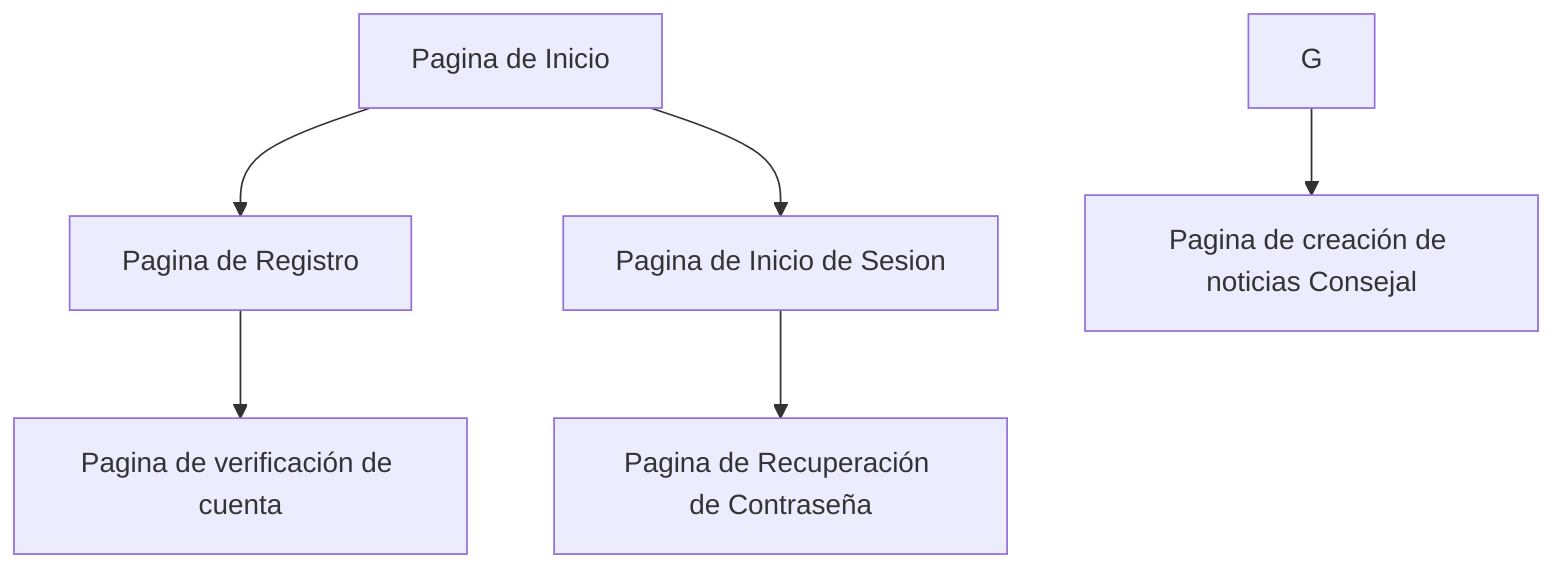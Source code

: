graph TD;

A[Pagina de Inicio] --> B[Pagina de Registro]
B --> C[Pagina de verificación de cuenta]
G --> I[Pagina de creación de noticias Consejal]
A --> D[Pagina de Inicio de Sesion]
D --> E[Pagina de Recuperación de Contraseña]